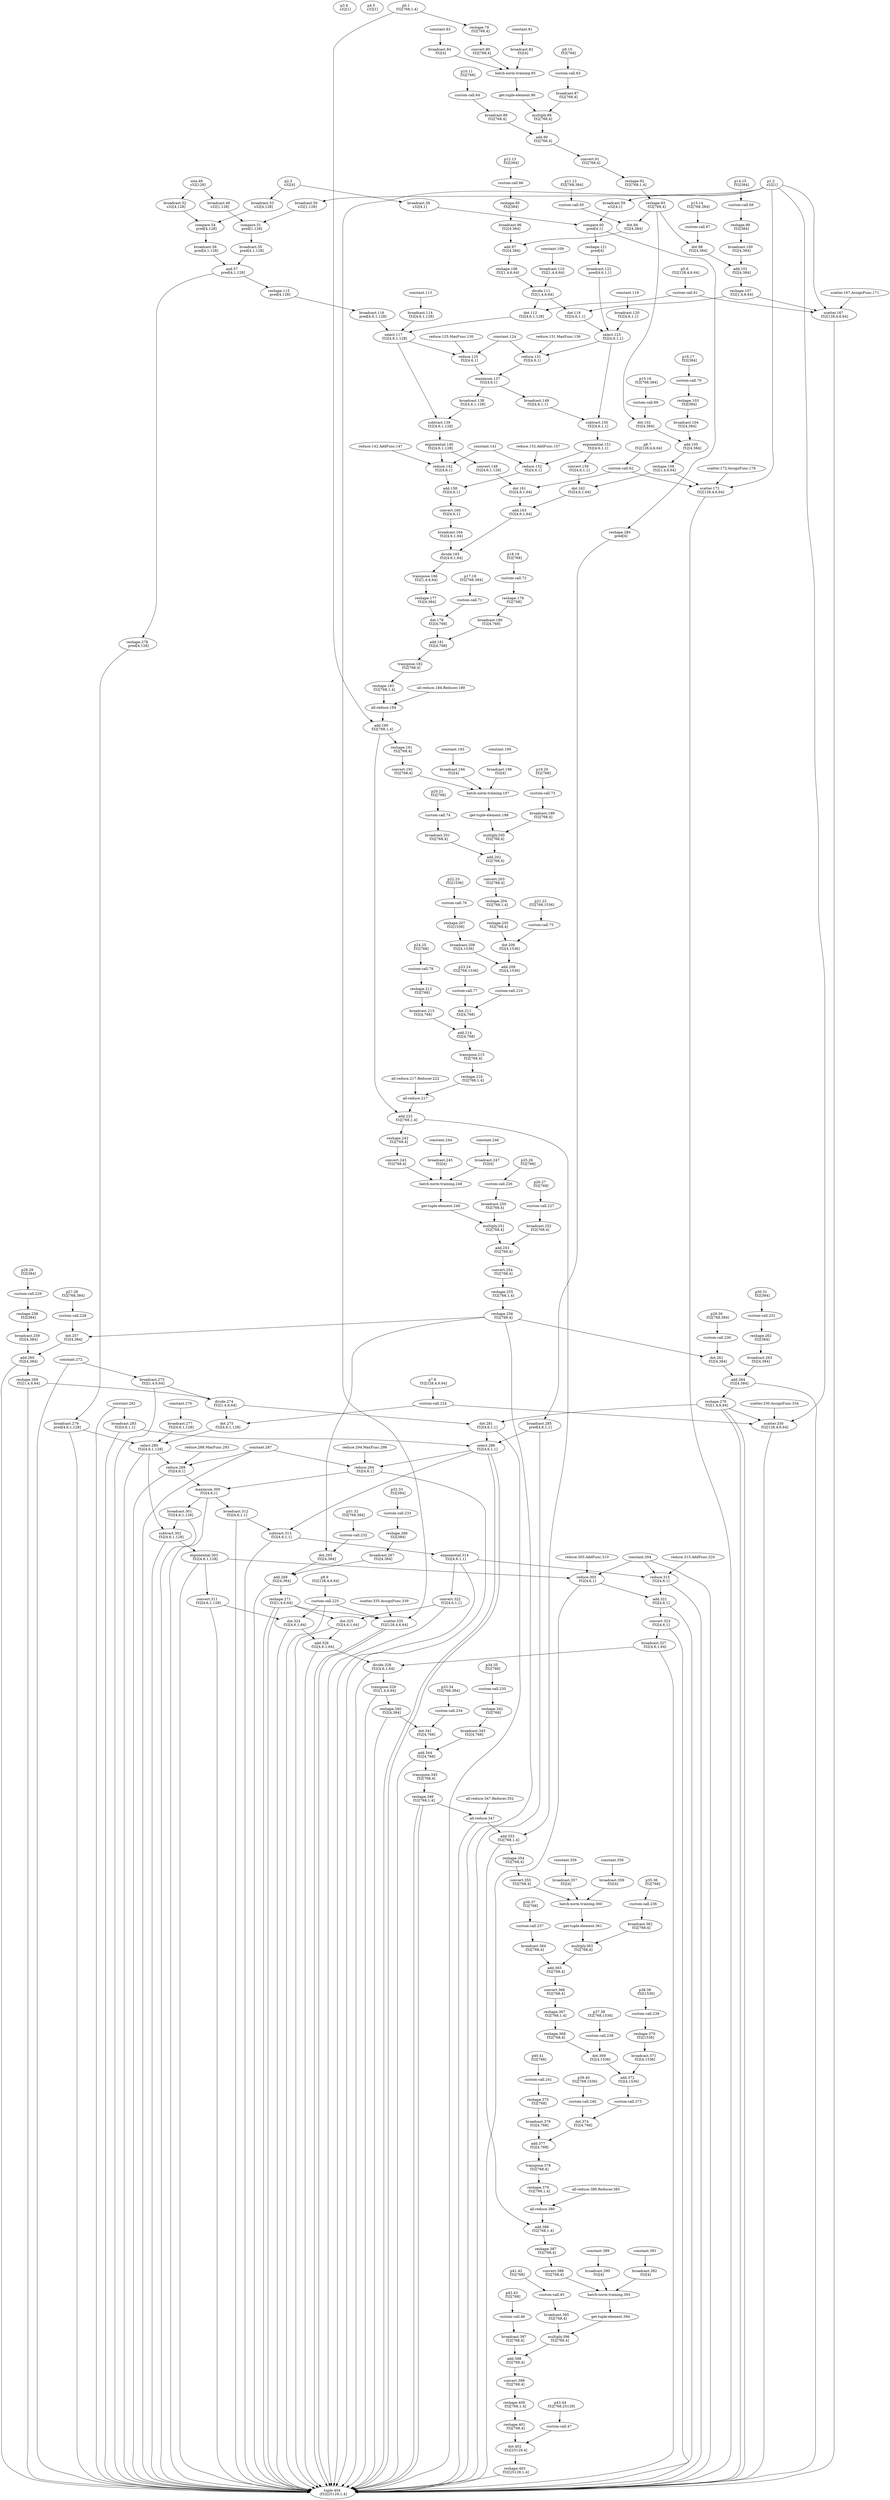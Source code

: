 digraph HloModule { 
	"p3.4" [label="p3.4 \n s32[1]"];
	"p4.5" [label="p4.5 \n s32[1]"];
	"p43.44" [label="p43.44 \n f32[768,25129]"];
	"iota.48" [label="iota.48 \n s32[128]"];
	"broadcast.49" [label="broadcast.49 \n s32[1,128]"];
	"p1.2" [label="p1.2 \n s32[1]"];
	"broadcast.50" [label="broadcast.50 \n s32[1,128]"];
	"compare.51" [label="compare.51 \n pred[1,128]"];
	"broadcast.55" [label="broadcast.55 \n pred[4,1,128]"];
	"broadcast.52" [label="broadcast.52 \n s32[4,128]"];
	"p2.3" [label="p2.3 \n s32[4]"];
	"broadcast.53" [label="broadcast.53 \n s32[4,128]"];
	"compare.54" [label="compare.54 \n pred[4,128]"];
	"broadcast.56" [label="broadcast.56 \n pred[4,1,128]"];
	"and.57" [label="and.57 \n pred[4,1,128]"];
	"reshape.278" [label="reshape.278 \n pred[4,128]"];
	"broadcast.279" [label="broadcast.279 \n pred[4,6,1,128]"];
	"reshape.115" [label="reshape.115 \n pred[4,128]"];
	"broadcast.116" [label="broadcast.116 \n pred[4,6,1,128]"];
	"p0.1" [label="p0.1 \n f32[768,1,4]"];
	"reshape.79" [label="reshape.79 \n f32[768,4]"];
	"convert.80" [label="convert.80 \n f32[768,4]"];
	"broadcast.82" [label="broadcast.82 \n f32[4]"];
	"broadcast.84" [label="broadcast.84 \n f32[4]"];
	"p9.10" [label="p9.10 \n f32[768]"];
	"broadcast.87" [label="broadcast.87 \n f32[768,4]"];
	"multiply.88" [label="multiply.88 \n f32[768,4]"];
	"p10.11" [label="p10.11 \n f32[768]"];
	"broadcast.89" [label="broadcast.89 \n f32[768,4]"];
	"add.90" [label="add.90 \n f32[768,4]"];
	"convert.91" [label="convert.91 \n f32[768,4]"];
	"reshape.92" [label="reshape.92 \n f32[768,1,4]"];
	"reshape.93" [label="reshape.93 \n f32[768,4]"];
	"p11.12" [label="p11.12 \n f32[768,384]"];
	"dot.94" [label="dot.94 \n f32[4,384]"];
	"p12.13" [label="p12.13 \n f32[384]"];
	"reshape.95" [label="reshape.95 \n f32[384]"];
	"broadcast.96" [label="broadcast.96 \n f32[4,384]"];
	"add.97" [label="add.97 \n f32[4,384]"];
	"reshape.106" [label="reshape.106 \n f32[1,4,6,64]"];
	"broadcast.110" [label="broadcast.110 \n f32[1,4,6,64]"];
	"divide.111" [label="divide.111 \n f32[1,4,6,64]"];
	"p5.6" [label="p5.6 \n f32[128,4,6,64]"];
	"dot.112" [label="dot.112 \n f32[4,6,1,128]"];
	"broadcast.114" [label="broadcast.114 \n f32[4,6,1,128]"];
	"select.117" [label="select.117 \n f32[4,6,1,128]"];
	"reduce.125" [label="reduce.125 \n f32[4,6,1]"];
	"broadcast.59" [label="broadcast.59 \n s32[4,1]"];
	"broadcast.58" [label="broadcast.58 \n s32[4,1]"];
	"compare.60" [label="compare.60 \n pred[4,1]"];
	"reshape.121" [label="reshape.121 \n pred[4]"];
	"broadcast.122" [label="broadcast.122 \n pred[4,6,1,1]"];
	"p13.14" [label="p13.14 \n f32[768,384]"];
	"dot.98" [label="dot.98 \n f32[4,384]"];
	"p14.15" [label="p14.15 \n f32[384]"];
	"reshape.99" [label="reshape.99 \n f32[384]"];
	"broadcast.100" [label="broadcast.100 \n f32[4,384]"];
	"add.101" [label="add.101 \n f32[4,384]"];
	"reshape.107" [label="reshape.107 \n f32[1,4,6,64]"];
	"dot.118" [label="dot.118 \n f32[4,6,1,1]"];
	"broadcast.120" [label="broadcast.120 \n f32[4,6,1,1]"];
	"select.123" [label="select.123 \n f32[4,6,1,1]"];
	"reduce.131" [label="reduce.131 \n f32[4,6,1]"];
	"maximum.137" [label="maximum.137 \n f32[4,6,1]"];
	"broadcast.138" [label="broadcast.138 \n f32[4,6,1,128]"];
	"subtract.139" [label="subtract.139 \n f32[4,6,1,128]"];
	"exponential.140" [label="exponential.140 \n f32[4,6,1,128]"];
	"convert.148" [label="convert.148 \n f32[4,6,1,128]"];
	"p6.7" [label="p6.7 \n f32[128,4,6,64]"];
	"dot.161" [label="dot.161 \n f32[4,6,1,64]"];
	"broadcast.149" [label="broadcast.149 \n f32[4,6,1,1]"];
	"subtract.150" [label="subtract.150 \n f32[4,6,1,1]"];
	"exponential.151" [label="exponential.151 \n f32[4,6,1,1]"];
	"convert.159" [label="convert.159 \n f32[4,6,1,1]"];
	"p15.16" [label="p15.16 \n f32[768,384]"];
	"dot.102" [label="dot.102 \n f32[4,384]"];
	"p16.17" [label="p16.17 \n f32[384]"];
	"reshape.103" [label="reshape.103 \n f32[384]"];
	"broadcast.104" [label="broadcast.104 \n f32[4,384]"];
	"add.105" [label="add.105 \n f32[4,384]"];
	"reshape.108" [label="reshape.108 \n f32[1,4,6,64]"];
	"dot.162" [label="dot.162 \n f32[4,6,1,64]"];
	"add.163" [label="add.163 \n f32[4,6,1,64]"];
	"reduce.142" [label="reduce.142 \n f32[4,6,1]"];
	"reduce.152" [label="reduce.152 \n f32[4,6,1]"];
	"add.158" [label="add.158 \n f32[4,6,1]"];
	"convert.160" [label="convert.160 \n f32[4,6,1]"];
	"broadcast.164" [label="broadcast.164 \n f32[4,6,1,64]"];
	"divide.165" [label="divide.165 \n f32[4,6,1,64]"];
	"transpose.166" [label="transpose.166 \n f32[1,4,6,64]"];
	"reshape.177" [label="reshape.177 \n f32[4,384]"];
	"p17.18" [label="p17.18 \n f32[768,384]"];
	"dot.178" [label="dot.178 \n f32[4,768]"];
	"p18.19" [label="p18.19 \n f32[768]"];
	"reshape.179" [label="reshape.179 \n f32[768]"];
	"broadcast.180" [label="broadcast.180 \n f32[4,768]"];
	"add.181" [label="add.181 \n f32[4,768]"];
	"transpose.182" [label="transpose.182 \n f32[768,4]"];
	"reshape.183" [label="reshape.183 \n f32[768,1,4]"];
	"add.190" [label="add.190 \n f32[768,1,4]"];
	"reshape.191" [label="reshape.191 \n f32[768,4]"];
	"convert.192" [label="convert.192 \n f32[768,4]"];
	"broadcast.194" [label="broadcast.194 \n f32[4]"];
	"broadcast.196" [label="broadcast.196 \n f32[4]"];
	"p19.20" [label="p19.20 \n f32[768]"];
	"broadcast.199" [label="broadcast.199 \n f32[768,4]"];
	"multiply.200" [label="multiply.200 \n f32[768,4]"];
	"p20.21" [label="p20.21 \n f32[768]"];
	"broadcast.201" [label="broadcast.201 \n f32[768,4]"];
	"add.202" [label="add.202 \n f32[768,4]"];
	"convert.203" [label="convert.203 \n f32[768,4]"];
	"reshape.204" [label="reshape.204 \n f32[768,1,4]"];
	"reshape.205" [label="reshape.205 \n f32[768,4]"];
	"p21.22" [label="p21.22 \n f32[768,1536]"];
	"dot.206" [label="dot.206 \n f32[4,1536]"];
	"p22.23" [label="p22.23 \n f32[1536]"];
	"reshape.207" [label="reshape.207 \n f32[1536]"];
	"broadcast.208" [label="broadcast.208 \n f32[4,1536]"];
	"add.209" [label="add.209 \n f32[4,1536]"];
	"p23.24" [label="p23.24 \n f32[768,1536]"];
	"dot.211" [label="dot.211 \n f32[4,768]"];
	"p24.25" [label="p24.25 \n f32[768]"];
	"reshape.212" [label="reshape.212 \n f32[768]"];
	"broadcast.213" [label="broadcast.213 \n f32[4,768]"];
	"add.214" [label="add.214 \n f32[4,768]"];
	"transpose.215" [label="transpose.215 \n f32[768,4]"];
	"reshape.216" [label="reshape.216 \n f32[768,1,4]"];
	"add.223" [label="add.223 \n f32[768,1,4]"];
	"reshape.242" [label="reshape.242 \n f32[768,4]"];
	"convert.243" [label="convert.243 \n f32[768,4]"];
	"broadcast.245" [label="broadcast.245 \n f32[4]"];
	"broadcast.247" [label="broadcast.247 \n f32[4]"];
	"p25.26" [label="p25.26 \n f32[768]"];
	"broadcast.250" [label="broadcast.250 \n f32[768,4]"];
	"multiply.251" [label="multiply.251 \n f32[768,4]"];
	"p26.27" [label="p26.27 \n f32[768]"];
	"broadcast.252" [label="broadcast.252 \n f32[768,4]"];
	"add.253" [label="add.253 \n f32[768,4]"];
	"convert.254" [label="convert.254 \n f32[768,4]"];
	"reshape.255" [label="reshape.255 \n f32[768,1,4]"];
	"reshape.256" [label="reshape.256 \n f32[768,4]"];
	"p27.28" [label="p27.28 \n f32[768,384]"];
	"dot.257" [label="dot.257 \n f32[4,384]"];
	"p28.29" [label="p28.29 \n f32[384]"];
	"reshape.258" [label="reshape.258 \n f32[384]"];
	"broadcast.259" [label="broadcast.259 \n f32[4,384]"];
	"add.260" [label="add.260 \n f32[4,384]"];
	"reshape.269" [label="reshape.269 \n f32[1,4,6,64]"];
	"broadcast.273" [label="broadcast.273 \n f32[1,4,6,64]"];
	"divide.274" [label="divide.274 \n f32[1,4,6,64]"];
	"p7.8" [label="p7.8 \n f32[128,4,6,64]"];
	"dot.275" [label="dot.275 \n f32[4,6,1,128]"];
	"broadcast.277" [label="broadcast.277 \n f32[4,6,1,128]"];
	"select.280" [label="select.280 \n f32[4,6,1,128]"];
	"reduce.288" [label="reduce.288 \n f32[4,6,1]"];
	"reshape.284" [label="reshape.284 \n pred[4]"];
	"broadcast.285" [label="broadcast.285 \n pred[4,6,1,1]"];
	"p29.30" [label="p29.30 \n f32[768,384]"];
	"dot.261" [label="dot.261 \n f32[4,384]"];
	"p30.31" [label="p30.31 \n f32[384]"];
	"reshape.262" [label="reshape.262 \n f32[384]"];
	"broadcast.263" [label="broadcast.263 \n f32[4,384]"];
	"add.264" [label="add.264 \n f32[4,384]"];
	"reshape.270" [label="reshape.270 \n f32[1,4,6,64]"];
	"dot.281" [label="dot.281 \n f32[4,6,1,1]"];
	"broadcast.283" [label="broadcast.283 \n f32[4,6,1,1]"];
	"select.286" [label="select.286 \n f32[4,6,1,1]"];
	"reduce.294" [label="reduce.294 \n f32[4,6,1]"];
	"maximum.300" [label="maximum.300 \n f32[4,6,1]"];
	"broadcast.301" [label="broadcast.301 \n f32[4,6,1,128]"];
	"subtract.302" [label="subtract.302 \n f32[4,6,1,128]"];
	"exponential.303" [label="exponential.303 \n f32[4,6,1,128]"];
	"convert.311" [label="convert.311 \n f32[4,6,1,128]"];
	"p8.9" [label="p8.9 \n f32[128,4,6,64]"];
	"dot.324" [label="dot.324 \n f32[4,6,1,64]"];
	"broadcast.312" [label="broadcast.312 \n f32[4,6,1,1]"];
	"subtract.313" [label="subtract.313 \n f32[4,6,1,1]"];
	"exponential.314" [label="exponential.314 \n f32[4,6,1,1]"];
	"convert.322" [label="convert.322 \n f32[4,6,1,1]"];
	"p31.32" [label="p31.32 \n f32[768,384]"];
	"dot.265" [label="dot.265 \n f32[4,384]"];
	"p32.33" [label="p32.33 \n f32[384]"];
	"reshape.266" [label="reshape.266 \n f32[384]"];
	"broadcast.267" [label="broadcast.267 \n f32[4,384]"];
	"add.268" [label="add.268 \n f32[4,384]"];
	"reshape.271" [label="reshape.271 \n f32[1,4,6,64]"];
	"dot.325" [label="dot.325 \n f32[4,6,1,64]"];
	"add.326" [label="add.326 \n f32[4,6,1,64]"];
	"reduce.305" [label="reduce.305 \n f32[4,6,1]"];
	"reduce.315" [label="reduce.315 \n f32[4,6,1]"];
	"add.321" [label="add.321 \n f32[4,6,1]"];
	"convert.323" [label="convert.323 \n f32[4,6,1]"];
	"broadcast.327" [label="broadcast.327 \n f32[4,6,1,64]"];
	"divide.328" [label="divide.328 \n f32[4,6,1,64]"];
	"transpose.329" [label="transpose.329 \n f32[1,4,6,64]"];
	"reshape.340" [label="reshape.340 \n f32[4,384]"];
	"p33.34" [label="p33.34 \n f32[768,384]"];
	"dot.341" [label="dot.341 \n f32[4,768]"];
	"p34.35" [label="p34.35 \n f32[768]"];
	"reshape.342" [label="reshape.342 \n f32[768]"];
	"broadcast.343" [label="broadcast.343 \n f32[4,768]"];
	"add.344" [label="add.344 \n f32[4,768]"];
	"transpose.345" [label="transpose.345 \n f32[768,4]"];
	"reshape.346" [label="reshape.346 \n f32[768,1,4]"];
	"add.353" [label="add.353 \n f32[768,1,4]"];
	"reshape.354" [label="reshape.354 \n f32[768,4]"];
	"convert.355" [label="convert.355 \n f32[768,4]"];
	"broadcast.357" [label="broadcast.357 \n f32[4]"];
	"broadcast.359" [label="broadcast.359 \n f32[4]"];
	"p35.36" [label="p35.36 \n f32[768]"];
	"broadcast.362" [label="broadcast.362 \n f32[768,4]"];
	"multiply.363" [label="multiply.363 \n f32[768,4]"];
	"p36.37" [label="p36.37 \n f32[768]"];
	"broadcast.364" [label="broadcast.364 \n f32[768,4]"];
	"add.365" [label="add.365 \n f32[768,4]"];
	"convert.366" [label="convert.366 \n f32[768,4]"];
	"reshape.367" [label="reshape.367 \n f32[768,1,4]"];
	"reshape.368" [label="reshape.368 \n f32[768,4]"];
	"p37.38" [label="p37.38 \n f32[768,1536]"];
	"dot.369" [label="dot.369 \n f32[4,1536]"];
	"p38.39" [label="p38.39 \n f32[1536]"];
	"reshape.370" [label="reshape.370 \n f32[1536]"];
	"broadcast.371" [label="broadcast.371 \n f32[4,1536]"];
	"add.372" [label="add.372 \n f32[4,1536]"];
	"p39.40" [label="p39.40 \n f32[768,1536]"];
	"dot.374" [label="dot.374 \n f32[4,768]"];
	"p40.41" [label="p40.41 \n f32[768]"];
	"reshape.375" [label="reshape.375 \n f32[768]"];
	"broadcast.376" [label="broadcast.376 \n f32[4,768]"];
	"add.377" [label="add.377 \n f32[4,768]"];
	"transpose.378" [label="transpose.378 \n f32[768,4]"];
	"reshape.379" [label="reshape.379 \n f32[768,1,4]"];
	"add.386" [label="add.386 \n f32[768,1,4]"];
	"reshape.387" [label="reshape.387 \n f32[768,4]"];
	"convert.388" [label="convert.388 \n f32[768,4]"];
	"broadcast.390" [label="broadcast.390 \n f32[4]"];
	"broadcast.392" [label="broadcast.392 \n f32[4]"];
	"p41.42" [label="p41.42 \n f32[768]"];
	"broadcast.395" [label="broadcast.395 \n f32[768,4]"];
	"multiply.396" [label="multiply.396 \n f32[768,4]"];
	"p42.43" [label="p42.43 \n f32[768]"];
	"broadcast.397" [label="broadcast.397 \n f32[768,4]"];
	"add.398" [label="add.398 \n f32[768,4]"];
	"convert.399" [label="convert.399 \n f32[768,4]"];
	"reshape.400" [label="reshape.400 \n f32[768,1,4]"];
	"reshape.401" [label="reshape.401 \n f32[768,4]"];
	"dot.402" [label="dot.402 \n f32[25129,4]"];
	"reshape.403" [label="reshape.403 \n f32[25129,1,4]"];
	"scatter.167" [label="scatter.167 \n f32[128,4,6,64]"];
	"scatter.172" [label="scatter.172 \n f32[128,4,6,64]"];
	"scatter.330" [label="scatter.330 \n f32[128,4,6,64]"];
	"scatter.335" [label="scatter.335 \n f32[128,4,6,64]"];
	"tuple.404" [label="tuple.404 \n (f32[25129,1,4]"]; 
 	"p43.44" -> "custom-call.47";
	"iota.48" -> "broadcast.49";
	"p1.2" -> "broadcast.50";
	"broadcast.49" -> "compare.51";
	"broadcast.50" -> "compare.51";
	"compare.51" -> "broadcast.55";
	"iota.48" -> "broadcast.52";
	"p2.3" -> "broadcast.53";
	"broadcast.52" -> "compare.54";
	"broadcast.53" -> "compare.54";
	"compare.54" -> "broadcast.56";
	"broadcast.55" -> "and.57";
	"broadcast.56" -> "and.57";
	"and.57" -> "reshape.278";
	"reshape.278" -> "broadcast.279";
	"and.57" -> "reshape.115";
	"reshape.115" -> "broadcast.116";
	"p0.1" -> "reshape.79";
	"reshape.79" -> "convert.80";
	"constant.81" -> "broadcast.82";
	"constant.83" -> "broadcast.84";
	"convert.80" -> "batch-norm-training.85";
	"broadcast.82" -> "batch-norm-training.85";
	"broadcast.84" -> "batch-norm-training.85";
	"batch-norm-training.85" -> "get-tuple-element.86";
	"p9.10" -> "custom-call.63";
	"custom-call.63" -> "broadcast.87";
	"get-tuple-element.86" -> "multiply.88";
	"broadcast.87" -> "multiply.88";
	"p10.11" -> "custom-call.64";
	"custom-call.64" -> "broadcast.89";
	"multiply.88" -> "add.90";
	"broadcast.89" -> "add.90";
	"add.90" -> "convert.91";
	"convert.91" -> "reshape.92";
	"reshape.92" -> "reshape.93";
	"p11.12" -> "custom-call.65";
	"reshape.93" -> "dot.94";
	"custom-call.65" -> "dot.94";
	"p12.13" -> "custom-call.66";
	"custom-call.66" -> "reshape.95";
	"reshape.95" -> "broadcast.96";
	"dot.94" -> "add.97";
	"broadcast.96" -> "add.97";
	"add.97" -> "reshape.106";
	"constant.109" -> "broadcast.110";
	"reshape.106" -> "divide.111";
	"broadcast.110" -> "divide.111";
	"p5.6" -> "custom-call.61";
	"divide.111" -> "dot.112";
	"custom-call.61" -> "dot.112";
	"constant.113" -> "broadcast.114";
	"broadcast.116" -> "select.117";
	"dot.112" -> "select.117";
	"broadcast.114" -> "select.117";
	"select.117" -> "reduce.125";
	"constant.124" -> "reduce.125";
	"reduce.125.MaxFunc.130" -> "reduce.125";
	"p1.2" -> "broadcast.59";
	"p2.3" -> "broadcast.58";
	"broadcast.59" -> "compare.60";
	"broadcast.58" -> "compare.60";
	"compare.60" -> "reshape.121";
	"reshape.121" -> "broadcast.122";
	"p13.14" -> "custom-call.67";
	"reshape.93" -> "dot.98";
	"custom-call.67" -> "dot.98";
	"p14.15" -> "custom-call.68";
	"custom-call.68" -> "reshape.99";
	"reshape.99" -> "broadcast.100";
	"dot.98" -> "add.101";
	"broadcast.100" -> "add.101";
	"add.101" -> "reshape.107";
	"divide.111" -> "dot.118";
	"reshape.107" -> "dot.118";
	"constant.119" -> "broadcast.120";
	"broadcast.122" -> "select.123";
	"dot.118" -> "select.123";
	"broadcast.120" -> "select.123";
	"select.123" -> "reduce.131";
	"constant.124" -> "reduce.131";
	"reduce.131.MaxFunc.136" -> "reduce.131";
	"reduce.125" -> "maximum.137";
	"reduce.131" -> "maximum.137";
	"maximum.137" -> "broadcast.138";
	"select.117" -> "subtract.139";
	"broadcast.138" -> "subtract.139";
	"subtract.139" -> "exponential.140";
	"exponential.140" -> "convert.148";
	"p6.7" -> "custom-call.62";
	"convert.148" -> "dot.161";
	"custom-call.62" -> "dot.161";
	"maximum.137" -> "broadcast.149";
	"select.123" -> "subtract.150";
	"broadcast.149" -> "subtract.150";
	"subtract.150" -> "exponential.151";
	"exponential.151" -> "convert.159";
	"p15.16" -> "custom-call.69";
	"reshape.93" -> "dot.102";
	"custom-call.69" -> "dot.102";
	"p16.17" -> "custom-call.70";
	"custom-call.70" -> "reshape.103";
	"reshape.103" -> "broadcast.104";
	"dot.102" -> "add.105";
	"broadcast.104" -> "add.105";
	"add.105" -> "reshape.108";
	"convert.159" -> "dot.162";
	"reshape.108" -> "dot.162";
	"dot.161" -> "add.163";
	"dot.162" -> "add.163";
	"exponential.140" -> "reduce.142";
	"constant.141" -> "reduce.142";
	"reduce.142.AddFunc.147" -> "reduce.142";
	"exponential.151" -> "reduce.152";
	"constant.141" -> "reduce.152";
	"reduce.152.AddFunc.157" -> "reduce.152";
	"reduce.142" -> "add.158";
	"reduce.152" -> "add.158";
	"add.158" -> "convert.160";
	"convert.160" -> "broadcast.164";
	"add.163" -> "divide.165";
	"broadcast.164" -> "divide.165";
	"divide.165" -> "transpose.166";
	"transpose.166" -> "reshape.177";
	"p17.18" -> "custom-call.71";
	"reshape.177" -> "dot.178";
	"custom-call.71" -> "dot.178";
	"p18.19" -> "custom-call.72";
	"custom-call.72" -> "reshape.179";
	"reshape.179" -> "broadcast.180";
	"dot.178" -> "add.181";
	"broadcast.180" -> "add.181";
	"add.181" -> "transpose.182";
	"transpose.182" -> "reshape.183";
	"reshape.183" -> "all-reduce.184";
	"all-reduce.184.Reducer.189" -> "all-reduce.184";
	"all-reduce.184" -> "add.190";
	"p0.1" -> "add.190";
	"add.190" -> "reshape.191";
	"reshape.191" -> "convert.192";
	"constant.193" -> "broadcast.194";
	"constant.195" -> "broadcast.196";
	"convert.192" -> "batch-norm-training.197";
	"broadcast.194" -> "batch-norm-training.197";
	"broadcast.196" -> "batch-norm-training.197";
	"batch-norm-training.197" -> "get-tuple-element.198";
	"p19.20" -> "custom-call.73";
	"custom-call.73" -> "broadcast.199";
	"get-tuple-element.198" -> "multiply.200";
	"broadcast.199" -> "multiply.200";
	"p20.21" -> "custom-call.74";
	"custom-call.74" -> "broadcast.201";
	"multiply.200" -> "add.202";
	"broadcast.201" -> "add.202";
	"add.202" -> "convert.203";
	"convert.203" -> "reshape.204";
	"reshape.204" -> "reshape.205";
	"p21.22" -> "custom-call.75";
	"reshape.205" -> "dot.206";
	"custom-call.75" -> "dot.206";
	"p22.23" -> "custom-call.76";
	"custom-call.76" -> "reshape.207";
	"reshape.207" -> "broadcast.208";
	"dot.206" -> "add.209";
	"broadcast.208" -> "add.209";
	"add.209" -> "custom-call.210";
	"p23.24" -> "custom-call.77";
	"custom-call.210" -> "dot.211";
	"custom-call.77" -> "dot.211";
	"p24.25" -> "custom-call.78";
	"custom-call.78" -> "reshape.212";
	"reshape.212" -> "broadcast.213";
	"dot.211" -> "add.214";
	"broadcast.213" -> "add.214";
	"add.214" -> "transpose.215";
	"transpose.215" -> "reshape.216";
	"reshape.216" -> "all-reduce.217";
	"all-reduce.217.Reducer.222" -> "all-reduce.217";
	"all-reduce.217" -> "add.223";
	"add.190" -> "add.223";
	"add.223" -> "reshape.242";
	"reshape.242" -> "convert.243";
	"constant.244" -> "broadcast.245";
	"constant.246" -> "broadcast.247";
	"convert.243" -> "batch-norm-training.248";
	"broadcast.245" -> "batch-norm-training.248";
	"broadcast.247" -> "batch-norm-training.248";
	"batch-norm-training.248" -> "get-tuple-element.249";
	"p25.26" -> "custom-call.226";
	"custom-call.226" -> "broadcast.250";
	"get-tuple-element.249" -> "multiply.251";
	"broadcast.250" -> "multiply.251";
	"p26.27" -> "custom-call.227";
	"custom-call.227" -> "broadcast.252";
	"multiply.251" -> "add.253";
	"broadcast.252" -> "add.253";
	"add.253" -> "convert.254";
	"convert.254" -> "reshape.255";
	"reshape.255" -> "reshape.256";
	"p27.28" -> "custom-call.228";
	"reshape.256" -> "dot.257";
	"custom-call.228" -> "dot.257";
	"p28.29" -> "custom-call.229";
	"custom-call.229" -> "reshape.258";
	"reshape.258" -> "broadcast.259";
	"dot.257" -> "add.260";
	"broadcast.259" -> "add.260";
	"add.260" -> "reshape.269";
	"constant.272" -> "broadcast.273";
	"reshape.269" -> "divide.274";
	"broadcast.273" -> "divide.274";
	"p7.8" -> "custom-call.224";
	"divide.274" -> "dot.275";
	"custom-call.224" -> "dot.275";
	"constant.276" -> "broadcast.277";
	"broadcast.279" -> "select.280";
	"dot.275" -> "select.280";
	"broadcast.277" -> "select.280";
	"select.280" -> "reduce.288";
	"constant.287" -> "reduce.288";
	"reduce.288.MaxFunc.293" -> "reduce.288";
	"compare.60" -> "reshape.284";
	"reshape.284" -> "broadcast.285";
	"p29.30" -> "custom-call.230";
	"reshape.256" -> "dot.261";
	"custom-call.230" -> "dot.261";
	"p30.31" -> "custom-call.231";
	"custom-call.231" -> "reshape.262";
	"reshape.262" -> "broadcast.263";
	"dot.261" -> "add.264";
	"broadcast.263" -> "add.264";
	"add.264" -> "reshape.270";
	"divide.274" -> "dot.281";
	"reshape.270" -> "dot.281";
	"constant.282" -> "broadcast.283";
	"broadcast.285" -> "select.286";
	"dot.281" -> "select.286";
	"broadcast.283" -> "select.286";
	"select.286" -> "reduce.294";
	"constant.287" -> "reduce.294";
	"reduce.294.MaxFunc.299" -> "reduce.294";
	"reduce.288" -> "maximum.300";
	"reduce.294" -> "maximum.300";
	"maximum.300" -> "broadcast.301";
	"select.280" -> "subtract.302";
	"broadcast.301" -> "subtract.302";
	"subtract.302" -> "exponential.303";
	"exponential.303" -> "convert.311";
	"p8.9" -> "custom-call.225";
	"convert.311" -> "dot.324";
	"custom-call.225" -> "dot.324";
	"maximum.300" -> "broadcast.312";
	"select.286" -> "subtract.313";
	"broadcast.312" -> "subtract.313";
	"subtract.313" -> "exponential.314";
	"exponential.314" -> "convert.322";
	"p31.32" -> "custom-call.232";
	"reshape.256" -> "dot.265";
	"custom-call.232" -> "dot.265";
	"p32.33" -> "custom-call.233";
	"custom-call.233" -> "reshape.266";
	"reshape.266" -> "broadcast.267";
	"dot.265" -> "add.268";
	"broadcast.267" -> "add.268";
	"add.268" -> "reshape.271";
	"convert.322" -> "dot.325";
	"reshape.271" -> "dot.325";
	"dot.324" -> "add.326";
	"dot.325" -> "add.326";
	"exponential.303" -> "reduce.305";
	"constant.304" -> "reduce.305";
	"reduce.305.AddFunc.310" -> "reduce.305";
	"exponential.314" -> "reduce.315";
	"constant.304" -> "reduce.315";
	"reduce.315.AddFunc.320" -> "reduce.315";
	"reduce.305" -> "add.321";
	"reduce.315" -> "add.321";
	"add.321" -> "convert.323";
	"convert.323" -> "broadcast.327";
	"add.326" -> "divide.328";
	"broadcast.327" -> "divide.328";
	"divide.328" -> "transpose.329";
	"transpose.329" -> "reshape.340";
	"p33.34" -> "custom-call.234";
	"reshape.340" -> "dot.341";
	"custom-call.234" -> "dot.341";
	"p34.35" -> "custom-call.235";
	"custom-call.235" -> "reshape.342";
	"reshape.342" -> "broadcast.343";
	"dot.341" -> "add.344";
	"broadcast.343" -> "add.344";
	"add.344" -> "transpose.345";
	"transpose.345" -> "reshape.346";
	"reshape.346" -> "all-reduce.347";
	"all-reduce.347.Reducer.352" -> "all-reduce.347";
	"all-reduce.347" -> "add.353";
	"add.223" -> "add.353";
	"add.353" -> "reshape.354";
	"reshape.354" -> "convert.355";
	"constant.356" -> "broadcast.357";
	"constant.358" -> "broadcast.359";
	"convert.355" -> "batch-norm-training.360";
	"broadcast.357" -> "batch-norm-training.360";
	"broadcast.359" -> "batch-norm-training.360";
	"batch-norm-training.360" -> "get-tuple-element.361";
	"p35.36" -> "custom-call.236";
	"custom-call.236" -> "broadcast.362";
	"get-tuple-element.361" -> "multiply.363";
	"broadcast.362" -> "multiply.363";
	"p36.37" -> "custom-call.237";
	"custom-call.237" -> "broadcast.364";
	"multiply.363" -> "add.365";
	"broadcast.364" -> "add.365";
	"add.365" -> "convert.366";
	"convert.366" -> "reshape.367";
	"reshape.367" -> "reshape.368";
	"p37.38" -> "custom-call.238";
	"reshape.368" -> "dot.369";
	"custom-call.238" -> "dot.369";
	"p38.39" -> "custom-call.239";
	"custom-call.239" -> "reshape.370";
	"reshape.370" -> "broadcast.371";
	"dot.369" -> "add.372";
	"broadcast.371" -> "add.372";
	"add.372" -> "custom-call.373";
	"p39.40" -> "custom-call.240";
	"custom-call.373" -> "dot.374";
	"custom-call.240" -> "dot.374";
	"p40.41" -> "custom-call.241";
	"custom-call.241" -> "reshape.375";
	"reshape.375" -> "broadcast.376";
	"dot.374" -> "add.377";
	"broadcast.376" -> "add.377";
	"add.377" -> "transpose.378";
	"transpose.378" -> "reshape.379";
	"reshape.379" -> "all-reduce.380";
	"all-reduce.380.Reducer.385" -> "all-reduce.380";
	"all-reduce.380" -> "add.386";
	"add.353" -> "add.386";
	"add.386" -> "reshape.387";
	"reshape.387" -> "convert.388";
	"constant.389" -> "broadcast.390";
	"constant.391" -> "broadcast.392";
	"convert.388" -> "batch-norm-training.393";
	"broadcast.390" -> "batch-norm-training.393";
	"broadcast.392" -> "batch-norm-training.393";
	"batch-norm-training.393" -> "get-tuple-element.394";
	"p41.42" -> "custom-call.45";
	"custom-call.45" -> "broadcast.395";
	"get-tuple-element.394" -> "multiply.396";
	"broadcast.395" -> "multiply.396";
	"p42.43" -> "custom-call.46";
	"custom-call.46" -> "broadcast.397";
	"multiply.396" -> "add.398";
	"broadcast.397" -> "add.398";
	"add.398" -> "convert.399";
	"convert.399" -> "reshape.400";
	"reshape.400" -> "reshape.401";
	"custom-call.47" -> "dot.402";
	"reshape.401" -> "dot.402";
	"dot.402" -> "reshape.403";
	"custom-call.61" -> "scatter.167";
	"p1.2" -> "scatter.167";
	"reshape.107" -> "scatter.167";
	"scatter.167.AssignFunc.171" -> "scatter.167";
	"custom-call.62" -> "scatter.172";
	"p1.2" -> "scatter.172";
	"reshape.108" -> "scatter.172";
	"scatter.172.AssignFunc.176" -> "scatter.172";
	"custom-call.224" -> "scatter.330";
	"p1.2" -> "scatter.330";
	"reshape.270" -> "scatter.330";
	"scatter.330.AssignFunc.334" -> "scatter.330";
	"custom-call.225" -> "scatter.335";
	"p1.2" -> "scatter.335";
	"reshape.271" -> "scatter.335";
	"scatter.335.AssignFunc.339" -> "scatter.335";
	"reshape.403" -> "tuple.404";
	"scatter.167" -> "tuple.404";
	"scatter.172" -> "tuple.404";
	"scatter.330" -> "tuple.404";
	"scatter.335" -> "tuple.404";
	"reshape.256" -> "tuple.404";
	"add.260" -> "tuple.404";
	"add.264" -> "tuple.404";
	"add.268" -> "tuple.404";
	"reshape.270" -> "tuple.404";
	"reshape.271" -> "tuple.404";
	"reshape.269" -> "tuple.404";
	"constant.272" -> "tuple.404";
	"broadcast.273" -> "tuple.404";
	"reshape.270" -> "tuple.404";
	"dot.281" -> "tuple.404";
	"constant.282" -> "tuple.404";
	"broadcast.283" -> "tuple.404";
	"broadcast.279" -> "tuple.404";
	"select.286" -> "tuple.404";
	"broadcast.285" -> "tuple.404";
	"select.280" -> "tuple.404";
	"select.286" -> "tuple.404";
	"constant.287" -> "tuple.404";
	"reduce.288" -> "tuple.404";
	"reduce.294" -> "tuple.404";
	"maximum.300" -> "tuple.404";
	"broadcast.301" -> "tuple.404";
	"subtract.302" -> "tuple.404";
	"exponential.303" -> "tuple.404";
	"constant.304" -> "tuple.404";
	"reduce.305" -> "tuple.404";
	"convert.311" -> "tuple.404";
	"broadcast.312" -> "tuple.404";
	"subtract.313" -> "tuple.404";
	"exponential.314" -> "tuple.404";
	"reduce.315" -> "tuple.404";
	"add.321" -> "tuple.404";
	"convert.322" -> "tuple.404";
	"convert.323" -> "tuple.404";
	"custom-call.225" -> "tuple.404";
	"reshape.271" -> "tuple.404";
	"dot.324" -> "tuple.404";
	"dot.325" -> "tuple.404";
	"add.326" -> "tuple.404";
	"broadcast.327" -> "tuple.404";
	"divide.328" -> "tuple.404";
	"transpose.329" -> "tuple.404";
	"scatter.335" -> "tuple.404";
	"reshape.340" -> "tuple.404";
	"add.344" -> "tuple.404";
	"reshape.346" -> "tuple.404";
	"reshape.346" -> "tuple.404";
	"all-reduce.347" -> "tuple.404";
 }
